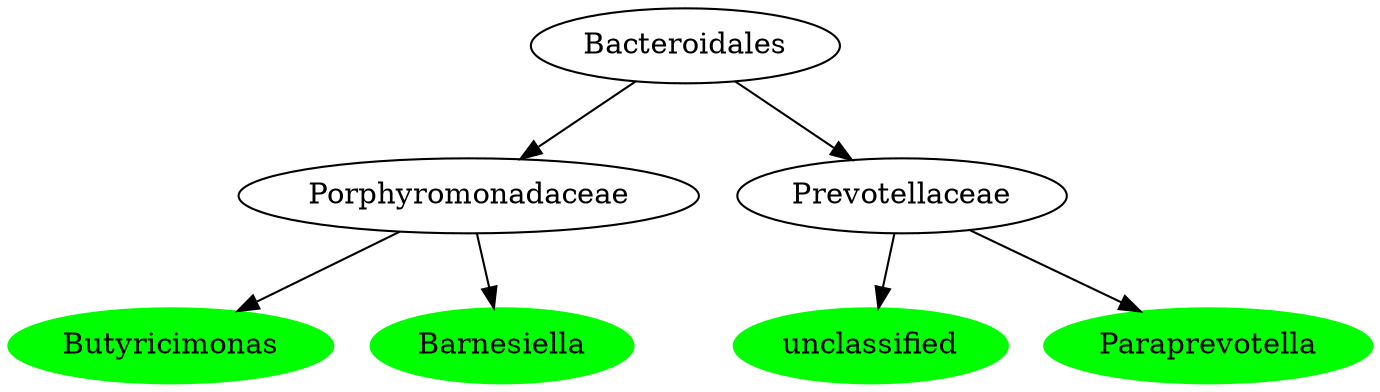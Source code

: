 digraph G { 
	PorphyromonadaceaeButyricimonas [label="Butyricimonas", color="green", style=filled];
	BacteroidalesPorphyromonadaceae [label="Porphyromonadaceae"];
	PorphyromonadaceaeButyricimonas [label="Butyricimonas"];
	BacteroidalesPorphyromonadaceae -> PorphyromonadaceaeButyricimonas;
	BacteroidiaBacteroidales [label="Bacteroidales"];
	BacteroidalesPorphyromonadaceae [label="Porphyromonadaceae"];
	BacteroidiaBacteroidales -> BacteroidalesPorphyromonadaceae;
	PorphyromonadaceaeBarnesiella [label="Barnesiella", color="green", style=filled];
	BacteroidalesPorphyromonadaceae [label="Porphyromonadaceae"];
	PorphyromonadaceaeBarnesiella [label="Barnesiella"];
	BacteroidalesPorphyromonadaceae -> PorphyromonadaceaeBarnesiella;
	Prevotellaceaeunclassified [label="unclassified", color="green", style=filled];
	BacteroidalesPrevotellaceae [label="Prevotellaceae"];
	Prevotellaceaeunclassified [label="unclassified"];
	BacteroidalesPrevotellaceae -> Prevotellaceaeunclassified;
	BacteroidiaBacteroidales [label="Bacteroidales"];
	BacteroidalesPrevotellaceae [label="Prevotellaceae"];
	BacteroidiaBacteroidales -> BacteroidalesPrevotellaceae;
	PrevotellaceaeParaprevotella [label="Paraprevotella", color="green", style=filled];
	BacteroidalesPrevotellaceae [label="Prevotellaceae"];
	PrevotellaceaeParaprevotella [label="Paraprevotella"];
	BacteroidalesPrevotellaceae -> PrevotellaceaeParaprevotella;

 }